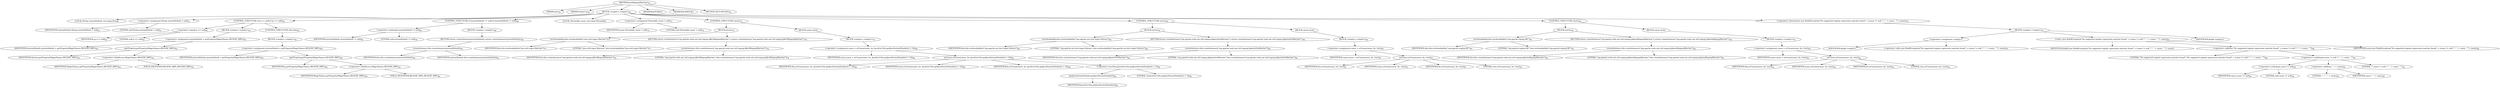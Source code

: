 digraph "newRegexpMatcher" {  
"48" [label = <(METHOD,newRegexpMatcher)<SUB>59</SUB>> ]
"6" [label = <(PARAM,this)<SUB>59</SUB>> ]
"49" [label = <(PARAM,Project p)<SUB>59</SUB>> ]
"50" [label = <(BLOCK,&lt;empty&gt;,&lt;empty&gt;)<SUB>60</SUB>> ]
"51" [label = <(LOCAL,String systemDefault: java.lang.String)> ]
"52" [label = <(&lt;operator&gt;.assignment,String systemDefault = null)<SUB>61</SUB>> ]
"53" [label = <(IDENTIFIER,systemDefault,String systemDefault = null)<SUB>61</SUB>> ]
"54" [label = <(LITERAL,null,String systemDefault = null)<SUB>61</SUB>> ]
"55" [label = <(CONTROL_STRUCTURE,if (p == null),if (p == null))<SUB>62</SUB>> ]
"56" [label = <(&lt;operator&gt;.equals,p == null)<SUB>62</SUB>> ]
"57" [label = <(IDENTIFIER,p,p == null)<SUB>62</SUB>> ]
"58" [label = <(LITERAL,null,p == null)<SUB>62</SUB>> ]
"59" [label = <(BLOCK,&lt;empty&gt;,&lt;empty&gt;)<SUB>62</SUB>> ]
"60" [label = <(&lt;operator&gt;.assignment,systemDefault = getProperty(MagicNames.REGEXP_IMPL))<SUB>63</SUB>> ]
"61" [label = <(IDENTIFIER,systemDefault,systemDefault = getProperty(MagicNames.REGEXP_IMPL))<SUB>63</SUB>> ]
"62" [label = <(getProperty,getProperty(MagicNames.REGEXP_IMPL))<SUB>63</SUB>> ]
"63" [label = <(IDENTIFIER,System,getProperty(MagicNames.REGEXP_IMPL))<SUB>63</SUB>> ]
"64" [label = <(&lt;operator&gt;.fieldAccess,MagicNames.REGEXP_IMPL)<SUB>63</SUB>> ]
"65" [label = <(IDENTIFIER,MagicNames,getProperty(MagicNames.REGEXP_IMPL))<SUB>63</SUB>> ]
"66" [label = <(FIELD_IDENTIFIER,REGEXP_IMPL,REGEXP_IMPL)<SUB>63</SUB>> ]
"67" [label = <(CONTROL_STRUCTURE,else,else)<SUB>64</SUB>> ]
"68" [label = <(BLOCK,&lt;empty&gt;,&lt;empty&gt;)<SUB>64</SUB>> ]
"69" [label = <(&lt;operator&gt;.assignment,systemDefault = getProperty(MagicNames.REGEXP_IMPL))<SUB>65</SUB>> ]
"70" [label = <(IDENTIFIER,systemDefault,systemDefault = getProperty(MagicNames.REGEXP_IMPL))<SUB>65</SUB>> ]
"71" [label = <(getProperty,getProperty(MagicNames.REGEXP_IMPL))<SUB>65</SUB>> ]
"72" [label = <(IDENTIFIER,p,getProperty(MagicNames.REGEXP_IMPL))<SUB>65</SUB>> ]
"73" [label = <(&lt;operator&gt;.fieldAccess,MagicNames.REGEXP_IMPL)<SUB>65</SUB>> ]
"74" [label = <(IDENTIFIER,MagicNames,getProperty(MagicNames.REGEXP_IMPL))<SUB>65</SUB>> ]
"75" [label = <(FIELD_IDENTIFIER,REGEXP_IMPL,REGEXP_IMPL)<SUB>65</SUB>> ]
"76" [label = <(CONTROL_STRUCTURE,if (systemDefault != null),if (systemDefault != null))<SUB>68</SUB>> ]
"77" [label = <(&lt;operator&gt;.notEquals,systemDefault != null)<SUB>68</SUB>> ]
"78" [label = <(IDENTIFIER,systemDefault,systemDefault != null)<SUB>68</SUB>> ]
"79" [label = <(LITERAL,null,systemDefault != null)<SUB>68</SUB>> ]
"80" [label = <(BLOCK,&lt;empty&gt;,&lt;empty&gt;)<SUB>68</SUB>> ]
"81" [label = <(RETURN,return createInstance(systemDefault);,return createInstance(systemDefault);)<SUB>69</SUB>> ]
"82" [label = <(createInstance,this.createInstance(systemDefault))<SUB>69</SUB>> ]
"5" [label = <(IDENTIFIER,this,this.createInstance(systemDefault))<SUB>69</SUB>> ]
"83" [label = <(IDENTIFIER,systemDefault,this.createInstance(systemDefault))<SUB>69</SUB>> ]
"84" [label = <(LOCAL,Throwable cause: java.lang.Throwable)> ]
"85" [label = <(&lt;operator&gt;.assignment,Throwable cause = null)<SUB>74</SUB>> ]
"86" [label = <(IDENTIFIER,cause,Throwable cause = null)<SUB>74</SUB>> ]
"87" [label = <(LITERAL,null,Throwable cause = null)<SUB>74</SUB>> ]
"88" [label = <(CONTROL_STRUCTURE,try,try)<SUB>76</SUB>> ]
"89" [label = <(BLOCK,try,try)<SUB>76</SUB>> ]
"90" [label = <(testAvailability,this.testAvailability(&quot;java.util.regex.Matcher&quot;))<SUB>77</SUB>> ]
"7" [label = <(IDENTIFIER,this,this.testAvailability(&quot;java.util.regex.Matcher&quot;))<SUB>77</SUB>> ]
"91" [label = <(LITERAL,&quot;java.util.regex.Matcher&quot;,this.testAvailability(&quot;java.util.regex.Matcher&quot;))<SUB>77</SUB>> ]
"92" [label = <(RETURN,return createInstance(&quot;org.apache.tools.ant.util.regexp.Jdk14RegexpMatcher&quot;);,return createInstance(&quot;org.apache.tools.ant.util.regexp.Jdk14RegexpMatcher&quot;);)<SUB>78</SUB>> ]
"93" [label = <(createInstance,this.createInstance(&quot;org.apache.tools.ant.util.regexp.Jdk14RegexpMatcher&quot;))<SUB>78</SUB>> ]
"8" [label = <(IDENTIFIER,this,this.createInstance(&quot;org.apache.tools.ant.util.regexp.Jdk14RegexpMatcher&quot;))<SUB>78</SUB>> ]
"94" [label = <(LITERAL,&quot;org.apache.tools.ant.util.regexp.Jdk14RegexpMatcher&quot;,this.createInstance(&quot;org.apache.tools.ant.util.regexp.Jdk14RegexpMatcher&quot;))<SUB>78</SUB>> ]
"95" [label = <(BLOCK,catch,catch)> ]
"96" [label = <(BLOCK,&lt;empty&gt;,&lt;empty&gt;)<SUB>79</SUB>> ]
"97" [label = <(&lt;operator&gt;.assignment,cause = orCause(cause, be, JavaEnvUtils.getJavaVersionNumber() &lt; 14))<SUB>80</SUB>> ]
"98" [label = <(IDENTIFIER,cause,cause = orCause(cause, be, JavaEnvUtils.getJavaVersionNumber() &lt; 14))<SUB>80</SUB>> ]
"99" [label = <(orCause,orCause(cause, be, JavaEnvUtils.getJavaVersionNumber() &lt; 14))<SUB>80</SUB>> ]
"9" [label = <(IDENTIFIER,this,orCause(cause, be, JavaEnvUtils.getJavaVersionNumber() &lt; 14))<SUB>80</SUB>> ]
"100" [label = <(IDENTIFIER,cause,orCause(cause, be, JavaEnvUtils.getJavaVersionNumber() &lt; 14))<SUB>80</SUB>> ]
"101" [label = <(IDENTIFIER,be,orCause(cause, be, JavaEnvUtils.getJavaVersionNumber() &lt; 14))<SUB>80</SUB>> ]
"102" [label = <(&lt;operator&gt;.lessThan,JavaEnvUtils.getJavaVersionNumber() &lt; 14)<SUB>80</SUB>> ]
"103" [label = <(getJavaVersionNumber,getJavaVersionNumber())<SUB>80</SUB>> ]
"104" [label = <(IDENTIFIER,JavaEnvUtils,getJavaVersionNumber())<SUB>80</SUB>> ]
"105" [label = <(LITERAL,14,JavaEnvUtils.getJavaVersionNumber() &lt; 14)<SUB>80</SUB>> ]
"106" [label = <(CONTROL_STRUCTURE,try,try)<SUB>83</SUB>> ]
"107" [label = <(BLOCK,try,try)<SUB>83</SUB>> ]
"108" [label = <(testAvailability,this.testAvailability(&quot;org.apache.oro.text.regex.Pattern&quot;))<SUB>84</SUB>> ]
"10" [label = <(IDENTIFIER,this,this.testAvailability(&quot;org.apache.oro.text.regex.Pattern&quot;))<SUB>84</SUB>> ]
"109" [label = <(LITERAL,&quot;org.apache.oro.text.regex.Pattern&quot;,this.testAvailability(&quot;org.apache.oro.text.regex.Pattern&quot;))<SUB>84</SUB>> ]
"110" [label = <(RETURN,return createInstance(&quot;org.apache.tools.ant.util.regexp.JakartaOroMatcher&quot;);,return createInstance(&quot;org.apache.tools.ant.util.regexp.JakartaOroMatcher&quot;);)<SUB>85</SUB>> ]
"111" [label = <(createInstance,this.createInstance(&quot;org.apache.tools.ant.util.regexp.JakartaOroMatcher&quot;))<SUB>85</SUB>> ]
"11" [label = <(IDENTIFIER,this,this.createInstance(&quot;org.apache.tools.ant.util.regexp.JakartaOroMatcher&quot;))<SUB>85</SUB>> ]
"112" [label = <(LITERAL,&quot;org.apache.tools.ant.util.regexp.JakartaOroMatcher&quot;,this.createInstance(&quot;org.apache.tools.ant.util.regexp.JakartaOroMatcher&quot;))<SUB>85</SUB>> ]
"113" [label = <(BLOCK,catch,catch)> ]
"114" [label = <(BLOCK,&lt;empty&gt;,&lt;empty&gt;)<SUB>86</SUB>> ]
"115" [label = <(&lt;operator&gt;.assignment,cause = orCause(cause, be, true))<SUB>87</SUB>> ]
"116" [label = <(IDENTIFIER,cause,cause = orCause(cause, be, true))<SUB>87</SUB>> ]
"117" [label = <(orCause,orCause(cause, be, true))<SUB>87</SUB>> ]
"12" [label = <(IDENTIFIER,this,orCause(cause, be, true))<SUB>87</SUB>> ]
"118" [label = <(IDENTIFIER,cause,orCause(cause, be, true))<SUB>87</SUB>> ]
"119" [label = <(IDENTIFIER,be,orCause(cause, be, true))<SUB>87</SUB>> ]
"120" [label = <(LITERAL,true,orCause(cause, be, true))<SUB>87</SUB>> ]
"121" [label = <(CONTROL_STRUCTURE,try,try)<SUB>90</SUB>> ]
"122" [label = <(BLOCK,try,try)<SUB>90</SUB>> ]
"123" [label = <(testAvailability,this.testAvailability(&quot;org.apache.regexp.RE&quot;))<SUB>91</SUB>> ]
"13" [label = <(IDENTIFIER,this,this.testAvailability(&quot;org.apache.regexp.RE&quot;))<SUB>91</SUB>> ]
"124" [label = <(LITERAL,&quot;org.apache.regexp.RE&quot;,this.testAvailability(&quot;org.apache.regexp.RE&quot;))<SUB>91</SUB>> ]
"125" [label = <(RETURN,return createInstance(&quot;org.apache.tools.ant.util.regexp.JakartaRegexpMatcher&quot;);,return createInstance(&quot;org.apache.tools.ant.util.regexp.JakartaRegexpMatcher&quot;);)<SUB>92</SUB>> ]
"126" [label = <(createInstance,this.createInstance(&quot;org.apache.tools.ant.util.regexp.JakartaRegexpMatcher&quot;))<SUB>92</SUB>> ]
"14" [label = <(IDENTIFIER,this,this.createInstance(&quot;org.apache.tools.ant.util.regexp.JakartaRegexpMatcher&quot;))<SUB>92</SUB>> ]
"127" [label = <(LITERAL,&quot;org.apache.tools.ant.util.regexp.JakartaRegexpMatcher&quot;,this.createInstance(&quot;org.apache.tools.ant.util.regexp.JakartaRegexpMatcher&quot;))<SUB>92</SUB>> ]
"128" [label = <(BLOCK,catch,catch)> ]
"129" [label = <(BLOCK,&lt;empty&gt;,&lt;empty&gt;)<SUB>93</SUB>> ]
"130" [label = <(&lt;operator&gt;.assignment,cause = orCause(cause, be, true))<SUB>94</SUB>> ]
"131" [label = <(IDENTIFIER,cause,cause = orCause(cause, be, true))<SUB>94</SUB>> ]
"132" [label = <(orCause,orCause(cause, be, true))<SUB>94</SUB>> ]
"15" [label = <(IDENTIFIER,this,orCause(cause, be, true))<SUB>94</SUB>> ]
"133" [label = <(IDENTIFIER,cause,orCause(cause, be, true))<SUB>94</SUB>> ]
"134" [label = <(IDENTIFIER,be,orCause(cause, be, true))<SUB>94</SUB>> ]
"135" [label = <(LITERAL,true,orCause(cause, be, true))<SUB>94</SUB>> ]
"136" [label = <(&lt;operator&gt;.throw,throw new BuildException(&quot;No supported regular expression matcher found&quot; + (cause != null ? &quot;: &quot; + cause : &quot;&quot;), cause);)<SUB>97</SUB>> ]
"137" [label = <(BLOCK,&lt;empty&gt;,&lt;empty&gt;)<SUB>97</SUB>> ]
"138" [label = <(&lt;operator&gt;.assignment,&lt;empty&gt;)> ]
"139" [label = <(IDENTIFIER,$obj0,&lt;empty&gt;)> ]
"140" [label = <(&lt;operator&gt;.alloc,new BuildException(&quot;No supported regular expression matcher found&quot; + (cause != null ? &quot;: &quot; + cause : &quot;&quot;), cause))<SUB>97</SUB>> ]
"141" [label = <(&lt;init&gt;,new BuildException(&quot;No supported regular expression matcher found&quot; + (cause != null ? &quot;: &quot; + cause : &quot;&quot;), cause))<SUB>97</SUB>> ]
"142" [label = <(IDENTIFIER,$obj0,new BuildException(&quot;No supported regular expression matcher found&quot; + (cause != null ? &quot;: &quot; + cause : &quot;&quot;), cause))> ]
"143" [label = <(&lt;operator&gt;.addition,&quot;No supported regular expression matcher found&quot; + (cause != null ? &quot;: &quot; + cause : &quot;&quot;))<SUB>98</SUB>> ]
"144" [label = <(LITERAL,&quot;No supported regular expression matcher found&quot;,&quot;No supported regular expression matcher found&quot; + (cause != null ? &quot;: &quot; + cause : &quot;&quot;))<SUB>98</SUB>> ]
"145" [label = <(&lt;operator&gt;.conditional,cause != null ? &quot;: &quot; + cause : &quot;&quot;)<SUB>99</SUB>> ]
"146" [label = <(&lt;operator&gt;.notEquals,cause != null)<SUB>99</SUB>> ]
"147" [label = <(IDENTIFIER,cause,cause != null)<SUB>99</SUB>> ]
"148" [label = <(LITERAL,null,cause != null)<SUB>99</SUB>> ]
"149" [label = <(&lt;operator&gt;.addition,&quot;: &quot; + cause)<SUB>99</SUB>> ]
"150" [label = <(LITERAL,&quot;: &quot;,&quot;: &quot; + cause)<SUB>99</SUB>> ]
"151" [label = <(IDENTIFIER,cause,&quot;: &quot; + cause)<SUB>99</SUB>> ]
"152" [label = <(LITERAL,&quot;&quot;,cause != null ? &quot;: &quot; + cause : &quot;&quot;)<SUB>99</SUB>> ]
"153" [label = <(IDENTIFIER,cause,new BuildException(&quot;No supported regular expression matcher found&quot; + (cause != null ? &quot;: &quot; + cause : &quot;&quot;), cause))<SUB>99</SUB>> ]
"154" [label = <(IDENTIFIER,$obj0,&lt;empty&gt;)> ]
"155" [label = <(MODIFIER,PUBLIC)> ]
"156" [label = <(MODIFIER,VIRTUAL)> ]
"157" [label = <(METHOD_RETURN,ANY)<SUB>59</SUB>> ]
  "48" -> "6" 
  "48" -> "49" 
  "48" -> "50" 
  "48" -> "155" 
  "48" -> "156" 
  "48" -> "157" 
  "50" -> "51" 
  "50" -> "52" 
  "50" -> "55" 
  "50" -> "76" 
  "50" -> "84" 
  "50" -> "85" 
  "50" -> "88" 
  "50" -> "106" 
  "50" -> "121" 
  "50" -> "136" 
  "52" -> "53" 
  "52" -> "54" 
  "55" -> "56" 
  "55" -> "59" 
  "55" -> "67" 
  "56" -> "57" 
  "56" -> "58" 
  "59" -> "60" 
  "60" -> "61" 
  "60" -> "62" 
  "62" -> "63" 
  "62" -> "64" 
  "64" -> "65" 
  "64" -> "66" 
  "67" -> "68" 
  "68" -> "69" 
  "69" -> "70" 
  "69" -> "71" 
  "71" -> "72" 
  "71" -> "73" 
  "73" -> "74" 
  "73" -> "75" 
  "76" -> "77" 
  "76" -> "80" 
  "77" -> "78" 
  "77" -> "79" 
  "80" -> "81" 
  "81" -> "82" 
  "82" -> "5" 
  "82" -> "83" 
  "85" -> "86" 
  "85" -> "87" 
  "88" -> "89" 
  "88" -> "95" 
  "89" -> "90" 
  "89" -> "92" 
  "90" -> "7" 
  "90" -> "91" 
  "92" -> "93" 
  "93" -> "8" 
  "93" -> "94" 
  "95" -> "96" 
  "96" -> "97" 
  "97" -> "98" 
  "97" -> "99" 
  "99" -> "9" 
  "99" -> "100" 
  "99" -> "101" 
  "99" -> "102" 
  "102" -> "103" 
  "102" -> "105" 
  "103" -> "104" 
  "106" -> "107" 
  "106" -> "113" 
  "107" -> "108" 
  "107" -> "110" 
  "108" -> "10" 
  "108" -> "109" 
  "110" -> "111" 
  "111" -> "11" 
  "111" -> "112" 
  "113" -> "114" 
  "114" -> "115" 
  "115" -> "116" 
  "115" -> "117" 
  "117" -> "12" 
  "117" -> "118" 
  "117" -> "119" 
  "117" -> "120" 
  "121" -> "122" 
  "121" -> "128" 
  "122" -> "123" 
  "122" -> "125" 
  "123" -> "13" 
  "123" -> "124" 
  "125" -> "126" 
  "126" -> "14" 
  "126" -> "127" 
  "128" -> "129" 
  "129" -> "130" 
  "130" -> "131" 
  "130" -> "132" 
  "132" -> "15" 
  "132" -> "133" 
  "132" -> "134" 
  "132" -> "135" 
  "136" -> "137" 
  "137" -> "138" 
  "137" -> "141" 
  "137" -> "154" 
  "138" -> "139" 
  "138" -> "140" 
  "141" -> "142" 
  "141" -> "143" 
  "141" -> "153" 
  "143" -> "144" 
  "143" -> "145" 
  "145" -> "146" 
  "145" -> "149" 
  "145" -> "152" 
  "146" -> "147" 
  "146" -> "148" 
  "149" -> "150" 
  "149" -> "151" 
}
